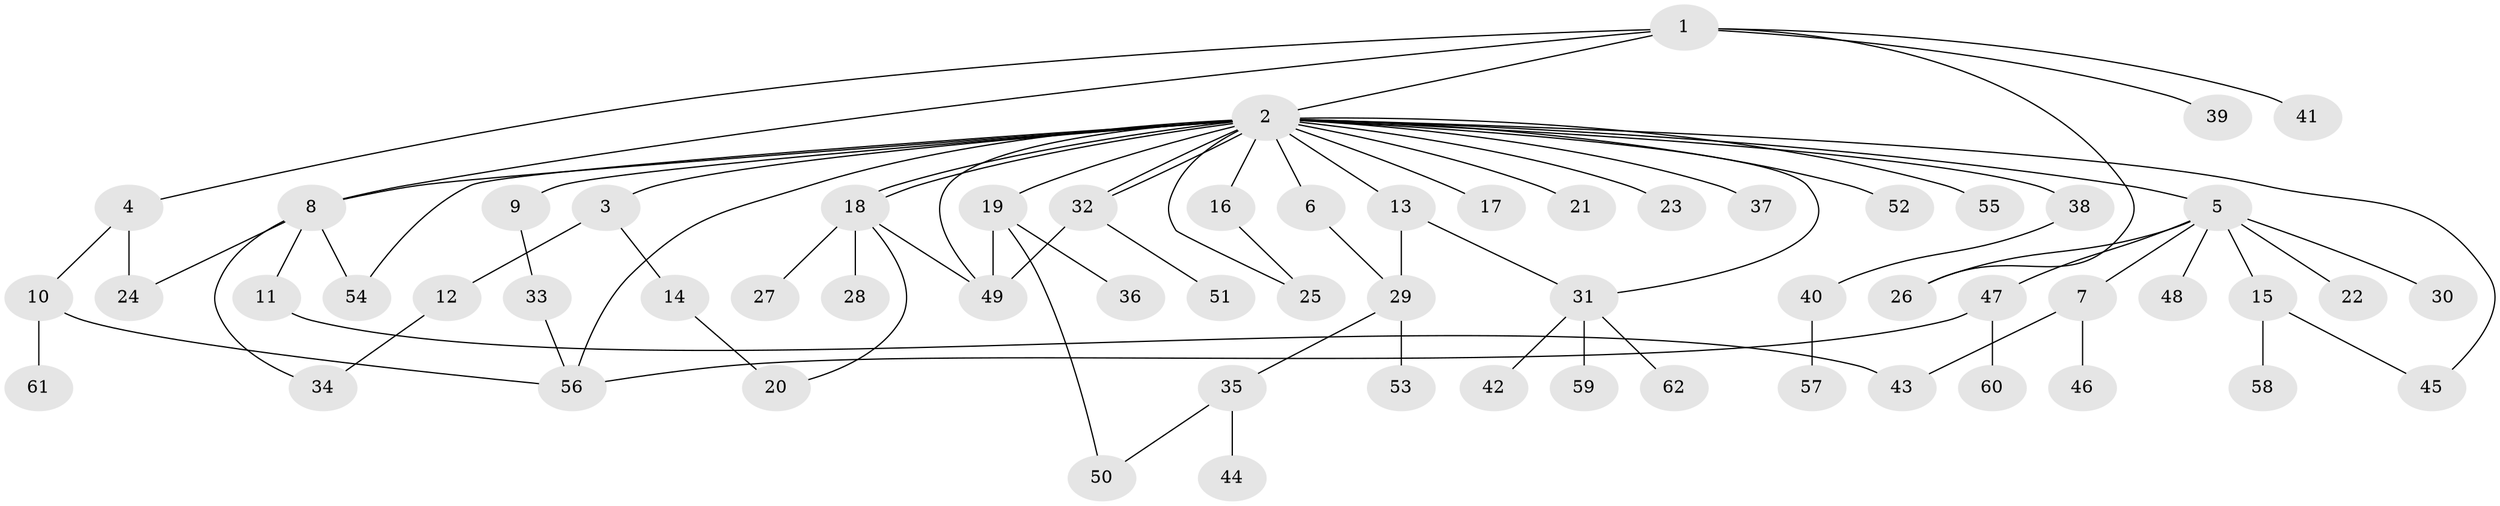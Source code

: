 // Generated by graph-tools (version 1.1) at 2025/01/03/09/25 03:01:52]
// undirected, 62 vertices, 81 edges
graph export_dot {
graph [start="1"]
  node [color=gray90,style=filled];
  1;
  2;
  3;
  4;
  5;
  6;
  7;
  8;
  9;
  10;
  11;
  12;
  13;
  14;
  15;
  16;
  17;
  18;
  19;
  20;
  21;
  22;
  23;
  24;
  25;
  26;
  27;
  28;
  29;
  30;
  31;
  32;
  33;
  34;
  35;
  36;
  37;
  38;
  39;
  40;
  41;
  42;
  43;
  44;
  45;
  46;
  47;
  48;
  49;
  50;
  51;
  52;
  53;
  54;
  55;
  56;
  57;
  58;
  59;
  60;
  61;
  62;
  1 -- 2;
  1 -- 4;
  1 -- 8;
  1 -- 26;
  1 -- 39;
  1 -- 41;
  2 -- 3;
  2 -- 5;
  2 -- 6;
  2 -- 8;
  2 -- 9;
  2 -- 13;
  2 -- 16;
  2 -- 17;
  2 -- 18;
  2 -- 18;
  2 -- 19;
  2 -- 21;
  2 -- 23;
  2 -- 25;
  2 -- 31;
  2 -- 32;
  2 -- 32;
  2 -- 37;
  2 -- 38;
  2 -- 45;
  2 -- 49;
  2 -- 52;
  2 -- 54;
  2 -- 55;
  2 -- 56;
  3 -- 12;
  3 -- 14;
  4 -- 10;
  4 -- 24;
  5 -- 7;
  5 -- 15;
  5 -- 22;
  5 -- 26;
  5 -- 30;
  5 -- 47;
  5 -- 48;
  6 -- 29;
  7 -- 43;
  7 -- 46;
  8 -- 11;
  8 -- 24;
  8 -- 34;
  8 -- 54;
  9 -- 33;
  10 -- 56;
  10 -- 61;
  11 -- 43;
  12 -- 34;
  13 -- 29;
  13 -- 31;
  14 -- 20;
  15 -- 45;
  15 -- 58;
  16 -- 25;
  18 -- 20;
  18 -- 27;
  18 -- 28;
  18 -- 49;
  19 -- 36;
  19 -- 49;
  19 -- 50;
  29 -- 35;
  29 -- 53;
  31 -- 42;
  31 -- 59;
  31 -- 62;
  32 -- 49;
  32 -- 51;
  33 -- 56;
  35 -- 44;
  35 -- 50;
  38 -- 40;
  40 -- 57;
  47 -- 56;
  47 -- 60;
}
